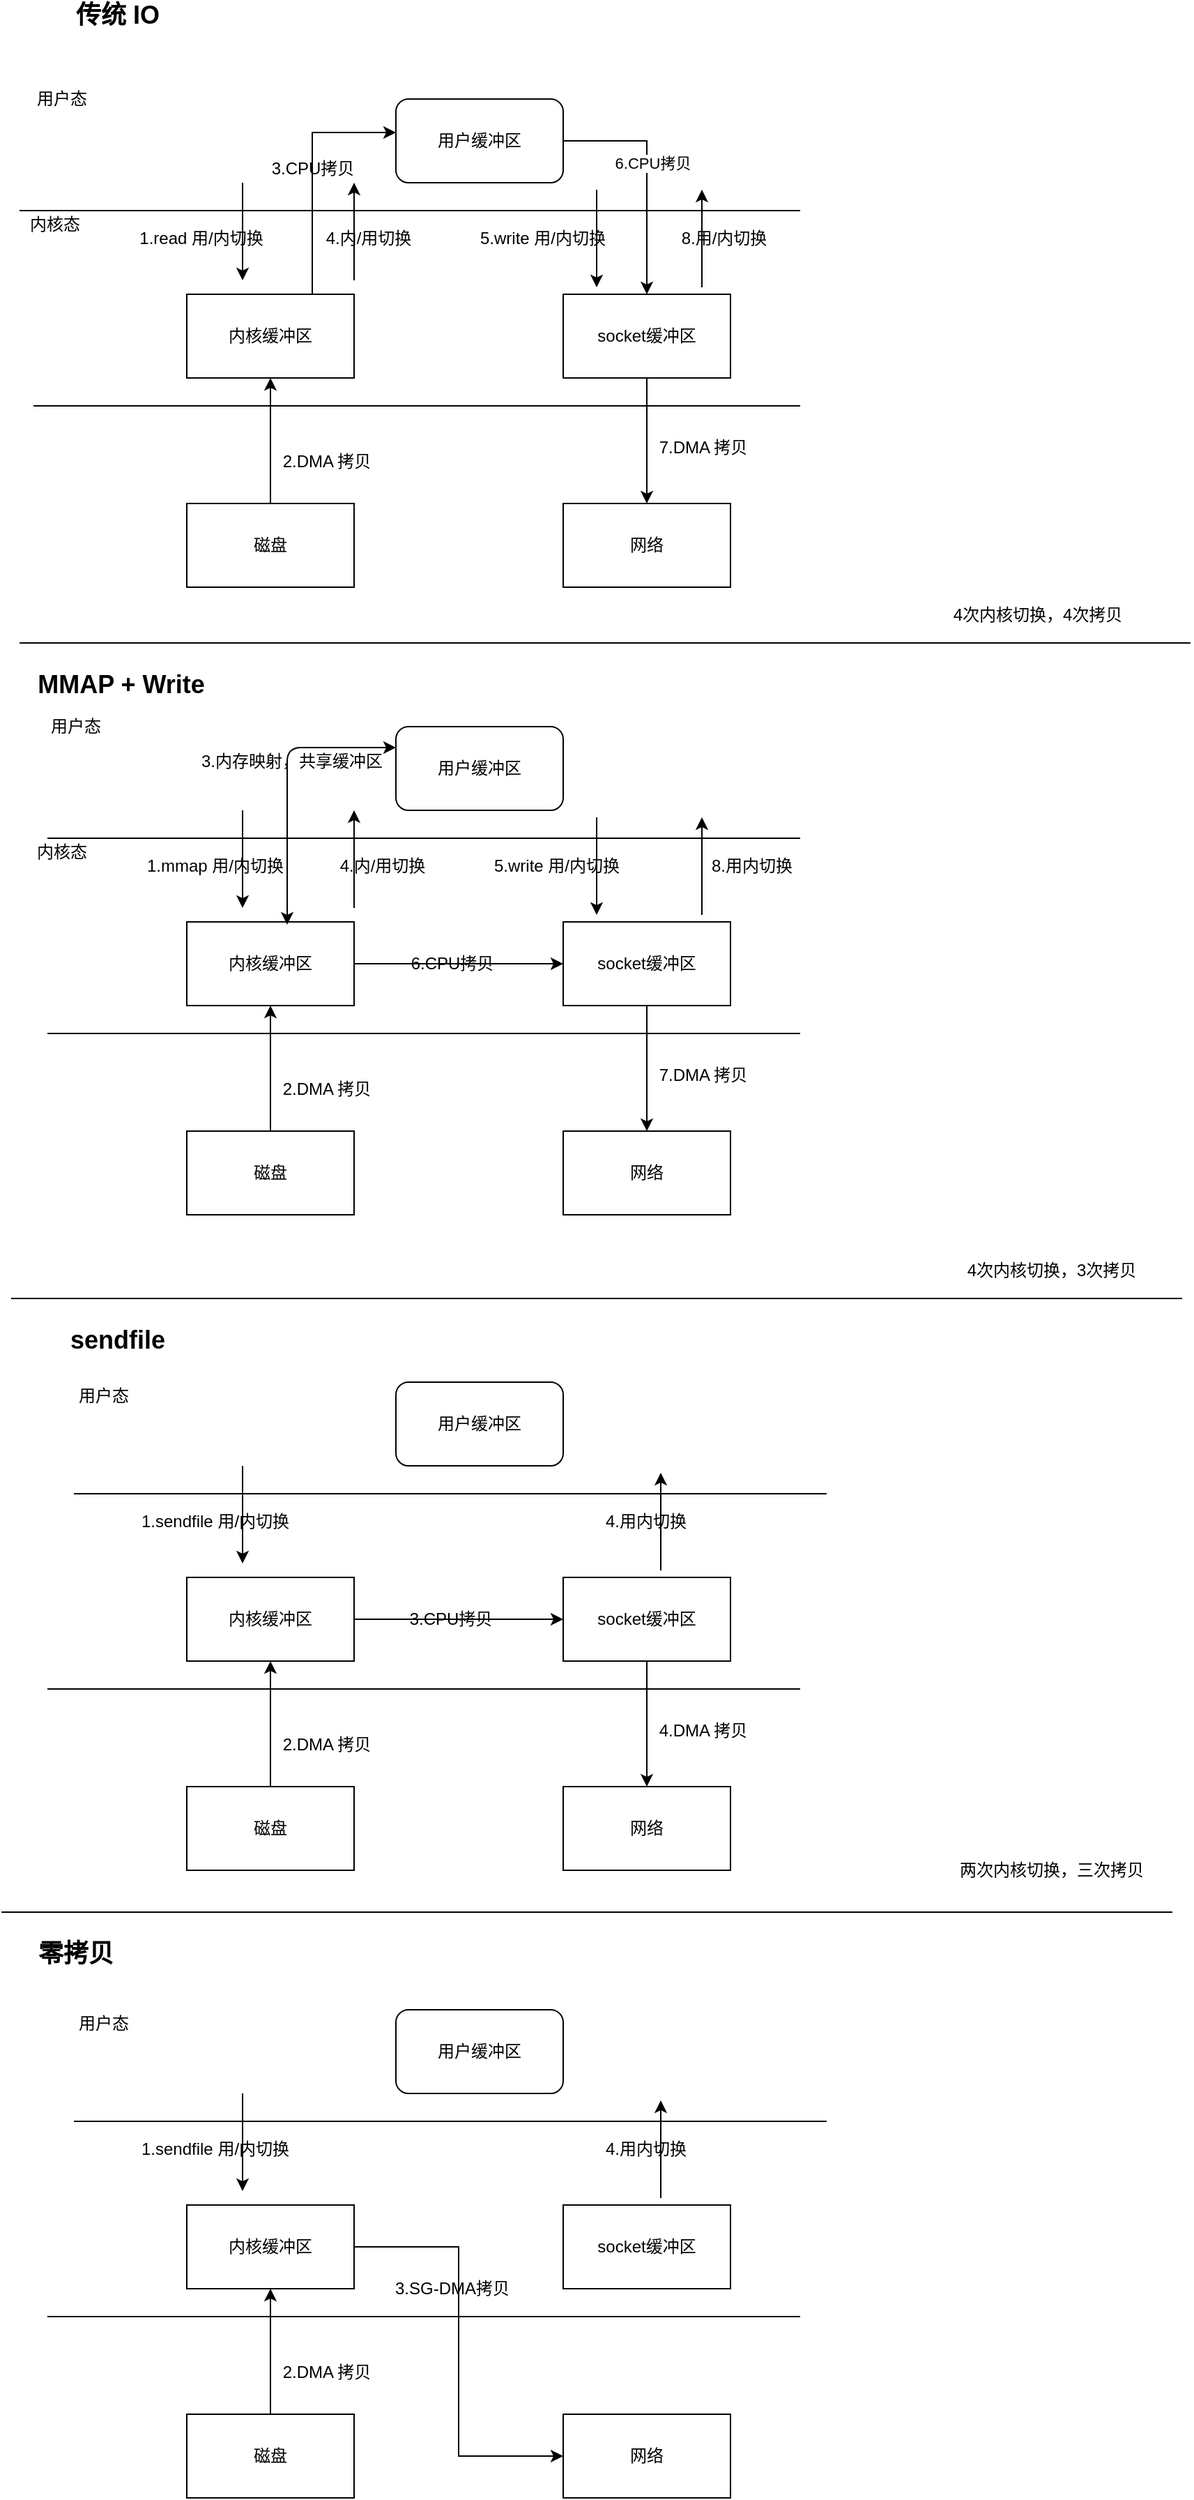 <mxfile version="14.4.9" type="github">
  <diagram id="V6T-JINNdeztCLieIxA7" name="第 1 页">
    <mxGraphModel dx="2489" dy="762" grid="1" gridSize="10" guides="1" tooltips="1" connect="1" arrows="1" fold="1" page="1" pageScale="1" pageWidth="827" pageHeight="1169" math="0" shadow="0">
      <root>
        <mxCell id="0" />
        <mxCell id="1" parent="0" />
        <mxCell id="2hdoz_TaFL5Y_7VzHWYw-22" style="edgeStyle=orthogonalEdgeStyle;rounded=0;orthogonalLoop=1;jettySize=auto;html=1;exitX=1;exitY=0.5;exitDx=0;exitDy=0;" edge="1" parent="1" source="2hdoz_TaFL5Y_7VzHWYw-1" target="2hdoz_TaFL5Y_7VzHWYw-7">
          <mxGeometry relative="1" as="geometry" />
        </mxCell>
        <mxCell id="2hdoz_TaFL5Y_7VzHWYw-23" value="6.CPU拷贝" style="edgeLabel;html=1;align=center;verticalAlign=middle;resizable=0;points=[];" vertex="1" connectable="0" parent="2hdoz_TaFL5Y_7VzHWYw-22">
          <mxGeometry x="-0.106" y="4" relative="1" as="geometry">
            <mxPoint as="offset" />
          </mxGeometry>
        </mxCell>
        <mxCell id="2hdoz_TaFL5Y_7VzHWYw-1" value="用户缓冲区" style="rounded=1;whiteSpace=wrap;html=1;" vertex="1" parent="1">
          <mxGeometry x="270" y="110" width="120" height="60" as="geometry" />
        </mxCell>
        <mxCell id="2hdoz_TaFL5Y_7VzHWYw-2" value="" style="endArrow=none;html=1;" edge="1" parent="1">
          <mxGeometry width="50" height="50" relative="1" as="geometry">
            <mxPoint y="190" as="sourcePoint" />
            <mxPoint x="560" y="190" as="targetPoint" />
          </mxGeometry>
        </mxCell>
        <mxCell id="2hdoz_TaFL5Y_7VzHWYw-3" value="用户态" style="text;html=1;align=center;verticalAlign=middle;resizable=0;points=[];autosize=1;" vertex="1" parent="1">
          <mxGeometry x="5" y="100" width="50" height="20" as="geometry" />
        </mxCell>
        <mxCell id="2hdoz_TaFL5Y_7VzHWYw-4" value="" style="endArrow=none;html=1;" edge="1" parent="1">
          <mxGeometry width="50" height="50" relative="1" as="geometry">
            <mxPoint x="10" y="330" as="sourcePoint" />
            <mxPoint x="560" y="330" as="targetPoint" />
          </mxGeometry>
        </mxCell>
        <mxCell id="2hdoz_TaFL5Y_7VzHWYw-5" value="内核态" style="text;html=1;align=center;verticalAlign=middle;resizable=0;points=[];autosize=1;" vertex="1" parent="1">
          <mxGeometry y="190" width="50" height="20" as="geometry" />
        </mxCell>
        <mxCell id="2hdoz_TaFL5Y_7VzHWYw-14" style="edgeStyle=orthogonalEdgeStyle;rounded=0;orthogonalLoop=1;jettySize=auto;html=1;exitX=0.75;exitY=0;exitDx=0;exitDy=0;entryX=0;entryY=0.4;entryDx=0;entryDy=0;entryPerimeter=0;" edge="1" parent="1" source="2hdoz_TaFL5Y_7VzHWYw-6" target="2hdoz_TaFL5Y_7VzHWYw-1">
          <mxGeometry relative="1" as="geometry" />
        </mxCell>
        <mxCell id="2hdoz_TaFL5Y_7VzHWYw-6" value="内核缓冲区" style="rounded=0;whiteSpace=wrap;html=1;" vertex="1" parent="1">
          <mxGeometry x="120" y="250" width="120" height="60" as="geometry" />
        </mxCell>
        <mxCell id="2hdoz_TaFL5Y_7VzHWYw-24" style="edgeStyle=orthogonalEdgeStyle;rounded=0;orthogonalLoop=1;jettySize=auto;html=1;exitX=0.5;exitY=1;exitDx=0;exitDy=0;" edge="1" parent="1" source="2hdoz_TaFL5Y_7VzHWYw-7" target="2hdoz_TaFL5Y_7VzHWYw-9">
          <mxGeometry relative="1" as="geometry" />
        </mxCell>
        <mxCell id="2hdoz_TaFL5Y_7VzHWYw-7" value="socket缓冲区" style="rounded=0;whiteSpace=wrap;html=1;" vertex="1" parent="1">
          <mxGeometry x="390" y="250" width="120" height="60" as="geometry" />
        </mxCell>
        <mxCell id="2hdoz_TaFL5Y_7VzHWYw-12" style="edgeStyle=orthogonalEdgeStyle;rounded=0;orthogonalLoop=1;jettySize=auto;html=1;exitX=0.5;exitY=0;exitDx=0;exitDy=0;entryX=0.5;entryY=1;entryDx=0;entryDy=0;" edge="1" parent="1" source="2hdoz_TaFL5Y_7VzHWYw-8" target="2hdoz_TaFL5Y_7VzHWYw-6">
          <mxGeometry relative="1" as="geometry" />
        </mxCell>
        <mxCell id="2hdoz_TaFL5Y_7VzHWYw-8" value="磁盘" style="rounded=0;whiteSpace=wrap;html=1;" vertex="1" parent="1">
          <mxGeometry x="120" y="400" width="120" height="60" as="geometry" />
        </mxCell>
        <mxCell id="2hdoz_TaFL5Y_7VzHWYw-9" value="网络" style="rounded=0;whiteSpace=wrap;html=1;" vertex="1" parent="1">
          <mxGeometry x="390" y="400" width="120" height="60" as="geometry" />
        </mxCell>
        <mxCell id="2hdoz_TaFL5Y_7VzHWYw-10" value="" style="endArrow=classic;html=1;" edge="1" parent="1">
          <mxGeometry width="50" height="50" relative="1" as="geometry">
            <mxPoint x="160" y="170" as="sourcePoint" />
            <mxPoint x="160" y="240" as="targetPoint" />
          </mxGeometry>
        </mxCell>
        <mxCell id="2hdoz_TaFL5Y_7VzHWYw-11" value="1.read 用/内切换" style="text;html=1;align=center;verticalAlign=middle;resizable=0;points=[];autosize=1;" vertex="1" parent="1">
          <mxGeometry x="80" y="200" width="100" height="20" as="geometry" />
        </mxCell>
        <mxCell id="2hdoz_TaFL5Y_7VzHWYw-13" value="2.DMA 拷贝" style="text;html=1;align=center;verticalAlign=middle;resizable=0;points=[];autosize=1;" vertex="1" parent="1">
          <mxGeometry x="180" y="360" width="80" height="20" as="geometry" />
        </mxCell>
        <mxCell id="2hdoz_TaFL5Y_7VzHWYw-15" value="3.CPU拷贝" style="text;html=1;align=center;verticalAlign=middle;resizable=0;points=[];autosize=1;" vertex="1" parent="1">
          <mxGeometry x="175" y="150" width="70" height="20" as="geometry" />
        </mxCell>
        <mxCell id="2hdoz_TaFL5Y_7VzHWYw-16" value="" style="endArrow=classic;html=1;" edge="1" parent="1">
          <mxGeometry width="50" height="50" relative="1" as="geometry">
            <mxPoint x="240" y="240" as="sourcePoint" />
            <mxPoint x="240" y="170" as="targetPoint" />
          </mxGeometry>
        </mxCell>
        <mxCell id="2hdoz_TaFL5Y_7VzHWYw-18" value="4.内/用切换" style="text;html=1;align=center;verticalAlign=middle;resizable=0;points=[];autosize=1;" vertex="1" parent="1">
          <mxGeometry x="210" y="200" width="80" height="20" as="geometry" />
        </mxCell>
        <mxCell id="2hdoz_TaFL5Y_7VzHWYw-20" value="" style="endArrow=classic;html=1;" edge="1" parent="1">
          <mxGeometry width="50" height="50" relative="1" as="geometry">
            <mxPoint x="414" y="175" as="sourcePoint" />
            <mxPoint x="414" y="245" as="targetPoint" />
          </mxGeometry>
        </mxCell>
        <mxCell id="2hdoz_TaFL5Y_7VzHWYw-21" value="5.write 用/内切换" style="text;html=1;align=center;verticalAlign=middle;resizable=0;points=[];autosize=1;" vertex="1" parent="1">
          <mxGeometry x="320" y="200" width="110" height="20" as="geometry" />
        </mxCell>
        <mxCell id="2hdoz_TaFL5Y_7VzHWYw-25" value="7.DMA 拷贝" style="text;html=1;align=center;verticalAlign=middle;resizable=0;points=[];autosize=1;" vertex="1" parent="1">
          <mxGeometry x="450" y="350" width="80" height="20" as="geometry" />
        </mxCell>
        <mxCell id="2hdoz_TaFL5Y_7VzHWYw-26" value="" style="endArrow=classic;html=1;" edge="1" parent="1">
          <mxGeometry width="50" height="50" relative="1" as="geometry">
            <mxPoint x="489.5" y="245" as="sourcePoint" />
            <mxPoint x="489.5" y="175" as="targetPoint" />
          </mxGeometry>
        </mxCell>
        <mxCell id="2hdoz_TaFL5Y_7VzHWYw-27" value="8.用/内切换" style="text;html=1;align=center;verticalAlign=middle;resizable=0;points=[];autosize=1;" vertex="1" parent="1">
          <mxGeometry x="465" y="200" width="80" height="20" as="geometry" />
        </mxCell>
        <mxCell id="2hdoz_TaFL5Y_7VzHWYw-28" value="&lt;font style=&quot;font-size: 18px&quot;&gt;&lt;b&gt;传统 IO&lt;/b&gt;&lt;/font&gt;" style="text;html=1;align=center;verticalAlign=middle;resizable=0;points=[];autosize=1;" vertex="1" parent="1">
          <mxGeometry x="30" y="40" width="80" height="20" as="geometry" />
        </mxCell>
        <mxCell id="2hdoz_TaFL5Y_7VzHWYw-30" value="" style="endArrow=none;html=1;" edge="1" parent="1">
          <mxGeometry width="50" height="50" relative="1" as="geometry">
            <mxPoint y="500" as="sourcePoint" />
            <mxPoint x="840" y="500" as="targetPoint" />
          </mxGeometry>
        </mxCell>
        <mxCell id="2hdoz_TaFL5Y_7VzHWYw-31" value="4次内核切换，4次拷贝" style="text;html=1;align=center;verticalAlign=middle;resizable=0;points=[];autosize=1;" vertex="1" parent="1">
          <mxGeometry x="660" y="470" width="140" height="20" as="geometry" />
        </mxCell>
        <mxCell id="2hdoz_TaFL5Y_7VzHWYw-32" value="&lt;font style=&quot;font-size: 18px&quot;&gt;&lt;b&gt;&amp;nbsp;MMAP + Write&lt;br&gt;&lt;/b&gt;&lt;/font&gt;" style="text;html=1;align=center;verticalAlign=middle;resizable=0;points=[];autosize=1;" vertex="1" parent="1">
          <mxGeometry y="520" width="140" height="20" as="geometry" />
        </mxCell>
        <mxCell id="2hdoz_TaFL5Y_7VzHWYw-35" value="用户缓冲区" style="rounded=1;whiteSpace=wrap;html=1;" vertex="1" parent="1">
          <mxGeometry x="270" y="560" width="120" height="60" as="geometry" />
        </mxCell>
        <mxCell id="2hdoz_TaFL5Y_7VzHWYw-36" value="" style="endArrow=none;html=1;" edge="1" parent="1">
          <mxGeometry width="50" height="50" relative="1" as="geometry">
            <mxPoint x="20" y="640" as="sourcePoint" />
            <mxPoint x="560" y="640" as="targetPoint" />
          </mxGeometry>
        </mxCell>
        <mxCell id="2hdoz_TaFL5Y_7VzHWYw-37" value="用户态" style="text;html=1;align=center;verticalAlign=middle;resizable=0;points=[];autosize=1;" vertex="1" parent="1">
          <mxGeometry x="15" y="550" width="50" height="20" as="geometry" />
        </mxCell>
        <mxCell id="2hdoz_TaFL5Y_7VzHWYw-38" value="" style="endArrow=none;html=1;" edge="1" parent="1">
          <mxGeometry width="50" height="50" relative="1" as="geometry">
            <mxPoint x="20" y="780" as="sourcePoint" />
            <mxPoint x="560" y="780" as="targetPoint" />
          </mxGeometry>
        </mxCell>
        <mxCell id="2hdoz_TaFL5Y_7VzHWYw-58" style="edgeStyle=orthogonalEdgeStyle;rounded=0;orthogonalLoop=1;jettySize=auto;html=1;exitX=1;exitY=0.5;exitDx=0;exitDy=0;" edge="1" parent="1" source="2hdoz_TaFL5Y_7VzHWYw-40" target="2hdoz_TaFL5Y_7VzHWYw-42">
          <mxGeometry relative="1" as="geometry" />
        </mxCell>
        <mxCell id="2hdoz_TaFL5Y_7VzHWYw-40" value="内核缓冲区" style="rounded=0;whiteSpace=wrap;html=1;" vertex="1" parent="1">
          <mxGeometry x="120" y="700" width="120" height="60" as="geometry" />
        </mxCell>
        <mxCell id="2hdoz_TaFL5Y_7VzHWYw-41" style="edgeStyle=orthogonalEdgeStyle;rounded=0;orthogonalLoop=1;jettySize=auto;html=1;exitX=0.5;exitY=1;exitDx=0;exitDy=0;" edge="1" source="2hdoz_TaFL5Y_7VzHWYw-42" target="2hdoz_TaFL5Y_7VzHWYw-45" parent="1">
          <mxGeometry relative="1" as="geometry" />
        </mxCell>
        <mxCell id="2hdoz_TaFL5Y_7VzHWYw-42" value="socket缓冲区" style="rounded=0;whiteSpace=wrap;html=1;" vertex="1" parent="1">
          <mxGeometry x="390" y="700" width="120" height="60" as="geometry" />
        </mxCell>
        <mxCell id="2hdoz_TaFL5Y_7VzHWYw-43" style="edgeStyle=orthogonalEdgeStyle;rounded=0;orthogonalLoop=1;jettySize=auto;html=1;exitX=0.5;exitY=0;exitDx=0;exitDy=0;entryX=0.5;entryY=1;entryDx=0;entryDy=0;" edge="1" source="2hdoz_TaFL5Y_7VzHWYw-44" target="2hdoz_TaFL5Y_7VzHWYw-40" parent="1">
          <mxGeometry relative="1" as="geometry" />
        </mxCell>
        <mxCell id="2hdoz_TaFL5Y_7VzHWYw-44" value="磁盘" style="rounded=0;whiteSpace=wrap;html=1;" vertex="1" parent="1">
          <mxGeometry x="120" y="850" width="120" height="60" as="geometry" />
        </mxCell>
        <mxCell id="2hdoz_TaFL5Y_7VzHWYw-45" value="网络" style="rounded=0;whiteSpace=wrap;html=1;" vertex="1" parent="1">
          <mxGeometry x="390" y="850" width="120" height="60" as="geometry" />
        </mxCell>
        <mxCell id="2hdoz_TaFL5Y_7VzHWYw-46" value="" style="endArrow=classic;html=1;" edge="1" parent="1">
          <mxGeometry width="50" height="50" relative="1" as="geometry">
            <mxPoint x="160" y="620" as="sourcePoint" />
            <mxPoint x="160" y="690" as="targetPoint" />
          </mxGeometry>
        </mxCell>
        <mxCell id="2hdoz_TaFL5Y_7VzHWYw-47" value="2.DMA 拷贝" style="text;html=1;align=center;verticalAlign=middle;resizable=0;points=[];autosize=1;" vertex="1" parent="1">
          <mxGeometry x="180" y="810" width="80" height="20" as="geometry" />
        </mxCell>
        <mxCell id="2hdoz_TaFL5Y_7VzHWYw-49" value="" style="endArrow=classic;html=1;" edge="1" parent="1">
          <mxGeometry width="50" height="50" relative="1" as="geometry">
            <mxPoint x="240" y="690" as="sourcePoint" />
            <mxPoint x="240" y="620" as="targetPoint" />
          </mxGeometry>
        </mxCell>
        <mxCell id="2hdoz_TaFL5Y_7VzHWYw-50" value="4.内/用切换" style="text;html=1;align=center;verticalAlign=middle;resizable=0;points=[];autosize=1;" vertex="1" parent="1">
          <mxGeometry x="220" y="650" width="80" height="20" as="geometry" />
        </mxCell>
        <mxCell id="2hdoz_TaFL5Y_7VzHWYw-51" value="" style="endArrow=classic;html=1;" edge="1" parent="1">
          <mxGeometry width="50" height="50" relative="1" as="geometry">
            <mxPoint x="414" y="625" as="sourcePoint" />
            <mxPoint x="414" y="695" as="targetPoint" />
          </mxGeometry>
        </mxCell>
        <mxCell id="2hdoz_TaFL5Y_7VzHWYw-52" value="5.write 用/内切换" style="text;html=1;align=center;verticalAlign=middle;resizable=0;points=[];autosize=1;" vertex="1" parent="1">
          <mxGeometry x="330" y="650" width="110" height="20" as="geometry" />
        </mxCell>
        <mxCell id="2hdoz_TaFL5Y_7VzHWYw-53" value="7.DMA 拷贝" style="text;html=1;align=center;verticalAlign=middle;resizable=0;points=[];autosize=1;" vertex="1" parent="1">
          <mxGeometry x="450" y="800" width="80" height="20" as="geometry" />
        </mxCell>
        <mxCell id="2hdoz_TaFL5Y_7VzHWYw-54" value="" style="endArrow=classic;html=1;" edge="1" parent="1">
          <mxGeometry width="50" height="50" relative="1" as="geometry">
            <mxPoint x="489.5" y="695" as="sourcePoint" />
            <mxPoint x="489.5" y="625" as="targetPoint" />
          </mxGeometry>
        </mxCell>
        <mxCell id="2hdoz_TaFL5Y_7VzHWYw-55" value="内核态" style="text;html=1;align=center;verticalAlign=middle;resizable=0;points=[];autosize=1;" vertex="1" parent="1">
          <mxGeometry x="5" y="640" width="50" height="20" as="geometry" />
        </mxCell>
        <mxCell id="2hdoz_TaFL5Y_7VzHWYw-56" value="1.mmap 用/内切换" style="text;html=1;align=center;verticalAlign=middle;resizable=0;points=[];autosize=1;" vertex="1" parent="1">
          <mxGeometry x="85" y="650" width="110" height="20" as="geometry" />
        </mxCell>
        <mxCell id="2hdoz_TaFL5Y_7VzHWYw-57" value="8.用内切换" style="text;html=1;align=center;verticalAlign=middle;resizable=0;points=[];autosize=1;" vertex="1" parent="1">
          <mxGeometry x="490" y="650" width="70" height="20" as="geometry" />
        </mxCell>
        <mxCell id="2hdoz_TaFL5Y_7VzHWYw-59" value="6.CPU拷贝" style="text;html=1;align=center;verticalAlign=middle;resizable=0;points=[];autosize=1;" vertex="1" parent="1">
          <mxGeometry x="275" y="720" width="70" height="20" as="geometry" />
        </mxCell>
        <mxCell id="2hdoz_TaFL5Y_7VzHWYw-61" value="" style="endArrow=classic;startArrow=classic;html=1;exitX=0.6;exitY=0.033;exitDx=0;exitDy=0;exitPerimeter=0;entryX=0;entryY=0.25;entryDx=0;entryDy=0;" edge="1" parent="1" source="2hdoz_TaFL5Y_7VzHWYw-40" target="2hdoz_TaFL5Y_7VzHWYw-35">
          <mxGeometry width="50" height="50" relative="1" as="geometry">
            <mxPoint x="180" y="610" as="sourcePoint" />
            <mxPoint x="230" y="560" as="targetPoint" />
            <Array as="points">
              <mxPoint x="192" y="575" />
            </Array>
          </mxGeometry>
        </mxCell>
        <mxCell id="2hdoz_TaFL5Y_7VzHWYw-62" value="3.内存映射，共享缓冲区" style="text;html=1;align=center;verticalAlign=middle;resizable=0;points=[];autosize=1;" vertex="1" parent="1">
          <mxGeometry x="120" y="575" width="150" height="20" as="geometry" />
        </mxCell>
        <mxCell id="2hdoz_TaFL5Y_7VzHWYw-63" value="" style="endArrow=none;html=1;" edge="1" parent="1">
          <mxGeometry width="50" height="50" relative="1" as="geometry">
            <mxPoint x="-6" y="970" as="sourcePoint" />
            <mxPoint x="834" y="970" as="targetPoint" />
          </mxGeometry>
        </mxCell>
        <mxCell id="2hdoz_TaFL5Y_7VzHWYw-64" value="4次内核切换，3次拷贝" style="text;html=1;align=center;verticalAlign=middle;resizable=0;points=[];autosize=1;" vertex="1" parent="1">
          <mxGeometry x="670" y="940" width="140" height="20" as="geometry" />
        </mxCell>
        <mxCell id="2hdoz_TaFL5Y_7VzHWYw-65" value="&lt;font style=&quot;font-size: 18px&quot;&gt;&lt;b&gt;sendfile&lt;br&gt;&lt;/b&gt;&lt;/font&gt;" style="text;html=1;align=center;verticalAlign=middle;resizable=0;points=[];autosize=1;" vertex="1" parent="1">
          <mxGeometry x="30" y="990" width="80" height="20" as="geometry" />
        </mxCell>
        <mxCell id="2hdoz_TaFL5Y_7VzHWYw-66" value="用户缓冲区" style="rounded=1;whiteSpace=wrap;html=1;" vertex="1" parent="1">
          <mxGeometry x="270" y="1030" width="120" height="60" as="geometry" />
        </mxCell>
        <mxCell id="2hdoz_TaFL5Y_7VzHWYw-67" value="" style="endArrow=none;html=1;" edge="1" parent="1">
          <mxGeometry width="50" height="50" relative="1" as="geometry">
            <mxPoint x="39" y="1110" as="sourcePoint" />
            <mxPoint x="579" y="1110" as="targetPoint" />
          </mxGeometry>
        </mxCell>
        <mxCell id="2hdoz_TaFL5Y_7VzHWYw-68" value="用户态" style="text;html=1;align=center;verticalAlign=middle;resizable=0;points=[];autosize=1;" vertex="1" parent="1">
          <mxGeometry x="35" y="1030" width="50" height="20" as="geometry" />
        </mxCell>
        <mxCell id="2hdoz_TaFL5Y_7VzHWYw-69" value="" style="endArrow=none;html=1;" edge="1" parent="1">
          <mxGeometry width="50" height="50" relative="1" as="geometry">
            <mxPoint x="20" y="1250" as="sourcePoint" />
            <mxPoint x="560" y="1250" as="targetPoint" />
          </mxGeometry>
        </mxCell>
        <mxCell id="2hdoz_TaFL5Y_7VzHWYw-70" style="edgeStyle=orthogonalEdgeStyle;rounded=0;orthogonalLoop=1;jettySize=auto;html=1;exitX=1;exitY=0.5;exitDx=0;exitDy=0;" edge="1" source="2hdoz_TaFL5Y_7VzHWYw-71" target="2hdoz_TaFL5Y_7VzHWYw-73" parent="1">
          <mxGeometry relative="1" as="geometry" />
        </mxCell>
        <mxCell id="2hdoz_TaFL5Y_7VzHWYw-71" value="内核缓冲区" style="rounded=0;whiteSpace=wrap;html=1;" vertex="1" parent="1">
          <mxGeometry x="120" y="1170" width="120" height="60" as="geometry" />
        </mxCell>
        <mxCell id="2hdoz_TaFL5Y_7VzHWYw-72" style="edgeStyle=orthogonalEdgeStyle;rounded=0;orthogonalLoop=1;jettySize=auto;html=1;exitX=0.5;exitY=1;exitDx=0;exitDy=0;" edge="1" source="2hdoz_TaFL5Y_7VzHWYw-73" target="2hdoz_TaFL5Y_7VzHWYw-76" parent="1">
          <mxGeometry relative="1" as="geometry" />
        </mxCell>
        <mxCell id="2hdoz_TaFL5Y_7VzHWYw-73" value="socket缓冲区" style="rounded=0;whiteSpace=wrap;html=1;" vertex="1" parent="1">
          <mxGeometry x="390" y="1170" width="120" height="60" as="geometry" />
        </mxCell>
        <mxCell id="2hdoz_TaFL5Y_7VzHWYw-74" style="edgeStyle=orthogonalEdgeStyle;rounded=0;orthogonalLoop=1;jettySize=auto;html=1;exitX=0.5;exitY=0;exitDx=0;exitDy=0;entryX=0.5;entryY=1;entryDx=0;entryDy=0;" edge="1" source="2hdoz_TaFL5Y_7VzHWYw-75" target="2hdoz_TaFL5Y_7VzHWYw-71" parent="1">
          <mxGeometry relative="1" as="geometry" />
        </mxCell>
        <mxCell id="2hdoz_TaFL5Y_7VzHWYw-75" value="磁盘" style="rounded=0;whiteSpace=wrap;html=1;" vertex="1" parent="1">
          <mxGeometry x="120" y="1320" width="120" height="60" as="geometry" />
        </mxCell>
        <mxCell id="2hdoz_TaFL5Y_7VzHWYw-76" value="网络" style="rounded=0;whiteSpace=wrap;html=1;" vertex="1" parent="1">
          <mxGeometry x="390" y="1320" width="120" height="60" as="geometry" />
        </mxCell>
        <mxCell id="2hdoz_TaFL5Y_7VzHWYw-77" value="" style="endArrow=classic;html=1;" edge="1" parent="1">
          <mxGeometry width="50" height="50" relative="1" as="geometry">
            <mxPoint x="160" y="1090" as="sourcePoint" />
            <mxPoint x="160" y="1160" as="targetPoint" />
          </mxGeometry>
        </mxCell>
        <mxCell id="2hdoz_TaFL5Y_7VzHWYw-78" value="2.DMA 拷贝" style="text;html=1;align=center;verticalAlign=middle;resizable=0;points=[];autosize=1;" vertex="1" parent="1">
          <mxGeometry x="180" y="1280" width="80" height="20" as="geometry" />
        </mxCell>
        <mxCell id="2hdoz_TaFL5Y_7VzHWYw-83" value="4.DMA 拷贝" style="text;html=1;align=center;verticalAlign=middle;resizable=0;points=[];autosize=1;" vertex="1" parent="1">
          <mxGeometry x="450" y="1270" width="80" height="20" as="geometry" />
        </mxCell>
        <mxCell id="2hdoz_TaFL5Y_7VzHWYw-84" value="" style="endArrow=classic;html=1;" edge="1" parent="1">
          <mxGeometry width="50" height="50" relative="1" as="geometry">
            <mxPoint x="460" y="1165" as="sourcePoint" />
            <mxPoint x="460" y="1095" as="targetPoint" />
          </mxGeometry>
        </mxCell>
        <mxCell id="2hdoz_TaFL5Y_7VzHWYw-85" value="1.sendfile 用/内切换" style="text;html=1;align=center;verticalAlign=middle;resizable=0;points=[];autosize=1;" vertex="1" parent="1">
          <mxGeometry x="80" y="1120" width="120" height="20" as="geometry" />
        </mxCell>
        <mxCell id="2hdoz_TaFL5Y_7VzHWYw-86" value="4.用内切换" style="text;html=1;align=center;verticalAlign=middle;resizable=0;points=[];autosize=1;" vertex="1" parent="1">
          <mxGeometry x="414" y="1120" width="70" height="20" as="geometry" />
        </mxCell>
        <mxCell id="2hdoz_TaFL5Y_7VzHWYw-87" value="3.CPU拷贝" style="text;html=1;align=center;verticalAlign=middle;resizable=0;points=[];autosize=1;" vertex="1" parent="1">
          <mxGeometry x="274" y="1190" width="70" height="20" as="geometry" />
        </mxCell>
        <mxCell id="2hdoz_TaFL5Y_7VzHWYw-90" value="两次内核切换，三次拷贝" style="text;html=1;align=center;verticalAlign=middle;resizable=0;points=[];autosize=1;" vertex="1" parent="1">
          <mxGeometry x="665" y="1370" width="150" height="20" as="geometry" />
        </mxCell>
        <mxCell id="2hdoz_TaFL5Y_7VzHWYw-91" value="" style="endArrow=none;html=1;" edge="1" parent="1">
          <mxGeometry width="50" height="50" relative="1" as="geometry">
            <mxPoint x="-13" y="1410" as="sourcePoint" />
            <mxPoint x="827" y="1410" as="targetPoint" />
          </mxGeometry>
        </mxCell>
        <mxCell id="2hdoz_TaFL5Y_7VzHWYw-92" value="用户缓冲区" style="rounded=1;whiteSpace=wrap;html=1;" vertex="1" parent="1">
          <mxGeometry x="270" y="1480" width="120" height="60" as="geometry" />
        </mxCell>
        <mxCell id="2hdoz_TaFL5Y_7VzHWYw-93" value="" style="endArrow=none;html=1;" edge="1" parent="1">
          <mxGeometry width="50" height="50" relative="1" as="geometry">
            <mxPoint x="39" y="1560" as="sourcePoint" />
            <mxPoint x="579" y="1560" as="targetPoint" />
          </mxGeometry>
        </mxCell>
        <mxCell id="2hdoz_TaFL5Y_7VzHWYw-94" value="用户态" style="text;html=1;align=center;verticalAlign=middle;resizable=0;points=[];autosize=1;" vertex="1" parent="1">
          <mxGeometry x="35" y="1480" width="50" height="20" as="geometry" />
        </mxCell>
        <mxCell id="2hdoz_TaFL5Y_7VzHWYw-95" value="" style="endArrow=none;html=1;" edge="1" parent="1">
          <mxGeometry width="50" height="50" relative="1" as="geometry">
            <mxPoint x="20" y="1700" as="sourcePoint" />
            <mxPoint x="560" y="1700" as="targetPoint" />
          </mxGeometry>
        </mxCell>
        <mxCell id="2hdoz_TaFL5Y_7VzHWYw-96" style="edgeStyle=orthogonalEdgeStyle;rounded=0;orthogonalLoop=1;jettySize=auto;html=1;exitX=1;exitY=0.5;exitDx=0;exitDy=0;entryX=0;entryY=0.5;entryDx=0;entryDy=0;" edge="1" source="2hdoz_TaFL5Y_7VzHWYw-97" target="2hdoz_TaFL5Y_7VzHWYw-102" parent="1">
          <mxGeometry relative="1" as="geometry" />
        </mxCell>
        <mxCell id="2hdoz_TaFL5Y_7VzHWYw-97" value="内核缓冲区" style="rounded=0;whiteSpace=wrap;html=1;" vertex="1" parent="1">
          <mxGeometry x="120" y="1620" width="120" height="60" as="geometry" />
        </mxCell>
        <mxCell id="2hdoz_TaFL5Y_7VzHWYw-99" value="socket缓冲区" style="rounded=0;whiteSpace=wrap;html=1;" vertex="1" parent="1">
          <mxGeometry x="390" y="1620" width="120" height="60" as="geometry" />
        </mxCell>
        <mxCell id="2hdoz_TaFL5Y_7VzHWYw-100" style="edgeStyle=orthogonalEdgeStyle;rounded=0;orthogonalLoop=1;jettySize=auto;html=1;exitX=0.5;exitY=0;exitDx=0;exitDy=0;entryX=0.5;entryY=1;entryDx=0;entryDy=0;" edge="1" source="2hdoz_TaFL5Y_7VzHWYw-101" target="2hdoz_TaFL5Y_7VzHWYw-97" parent="1">
          <mxGeometry relative="1" as="geometry" />
        </mxCell>
        <mxCell id="2hdoz_TaFL5Y_7VzHWYw-101" value="磁盘" style="rounded=0;whiteSpace=wrap;html=1;" vertex="1" parent="1">
          <mxGeometry x="120" y="1770" width="120" height="60" as="geometry" />
        </mxCell>
        <mxCell id="2hdoz_TaFL5Y_7VzHWYw-102" value="网络" style="rounded=0;whiteSpace=wrap;html=1;" vertex="1" parent="1">
          <mxGeometry x="390" y="1770" width="120" height="60" as="geometry" />
        </mxCell>
        <mxCell id="2hdoz_TaFL5Y_7VzHWYw-103" value="" style="endArrow=classic;html=1;" edge="1" parent="1">
          <mxGeometry width="50" height="50" relative="1" as="geometry">
            <mxPoint x="160" y="1540" as="sourcePoint" />
            <mxPoint x="160" y="1610" as="targetPoint" />
          </mxGeometry>
        </mxCell>
        <mxCell id="2hdoz_TaFL5Y_7VzHWYw-104" value="2.DMA 拷贝" style="text;html=1;align=center;verticalAlign=middle;resizable=0;points=[];autosize=1;" vertex="1" parent="1">
          <mxGeometry x="180" y="1730" width="80" height="20" as="geometry" />
        </mxCell>
        <mxCell id="2hdoz_TaFL5Y_7VzHWYw-106" value="" style="endArrow=classic;html=1;" edge="1" parent="1">
          <mxGeometry width="50" height="50" relative="1" as="geometry">
            <mxPoint x="460" y="1615" as="sourcePoint" />
            <mxPoint x="460" y="1545" as="targetPoint" />
          </mxGeometry>
        </mxCell>
        <mxCell id="2hdoz_TaFL5Y_7VzHWYw-107" value="1.sendfile 用/内切换" style="text;html=1;align=center;verticalAlign=middle;resizable=0;points=[];autosize=1;" vertex="1" parent="1">
          <mxGeometry x="80" y="1570" width="120" height="20" as="geometry" />
        </mxCell>
        <mxCell id="2hdoz_TaFL5Y_7VzHWYw-108" value="4.用内切换" style="text;html=1;align=center;verticalAlign=middle;resizable=0;points=[];autosize=1;" vertex="1" parent="1">
          <mxGeometry x="414" y="1570" width="70" height="20" as="geometry" />
        </mxCell>
        <mxCell id="2hdoz_TaFL5Y_7VzHWYw-109" value="3.SG-DMA拷贝" style="text;html=1;align=center;verticalAlign=middle;resizable=0;points=[];autosize=1;" vertex="1" parent="1">
          <mxGeometry x="260" y="1670" width="100" height="20" as="geometry" />
        </mxCell>
        <mxCell id="2hdoz_TaFL5Y_7VzHWYw-111" value="&lt;font style=&quot;font-size: 18px&quot;&gt;&lt;b&gt;零拷贝&lt;br&gt;&lt;/b&gt;&lt;/font&gt;" style="text;html=1;align=center;verticalAlign=middle;resizable=0;points=[];autosize=1;" vertex="1" parent="1">
          <mxGeometry x="5" y="1430" width="70" height="20" as="geometry" />
        </mxCell>
      </root>
    </mxGraphModel>
  </diagram>
</mxfile>
